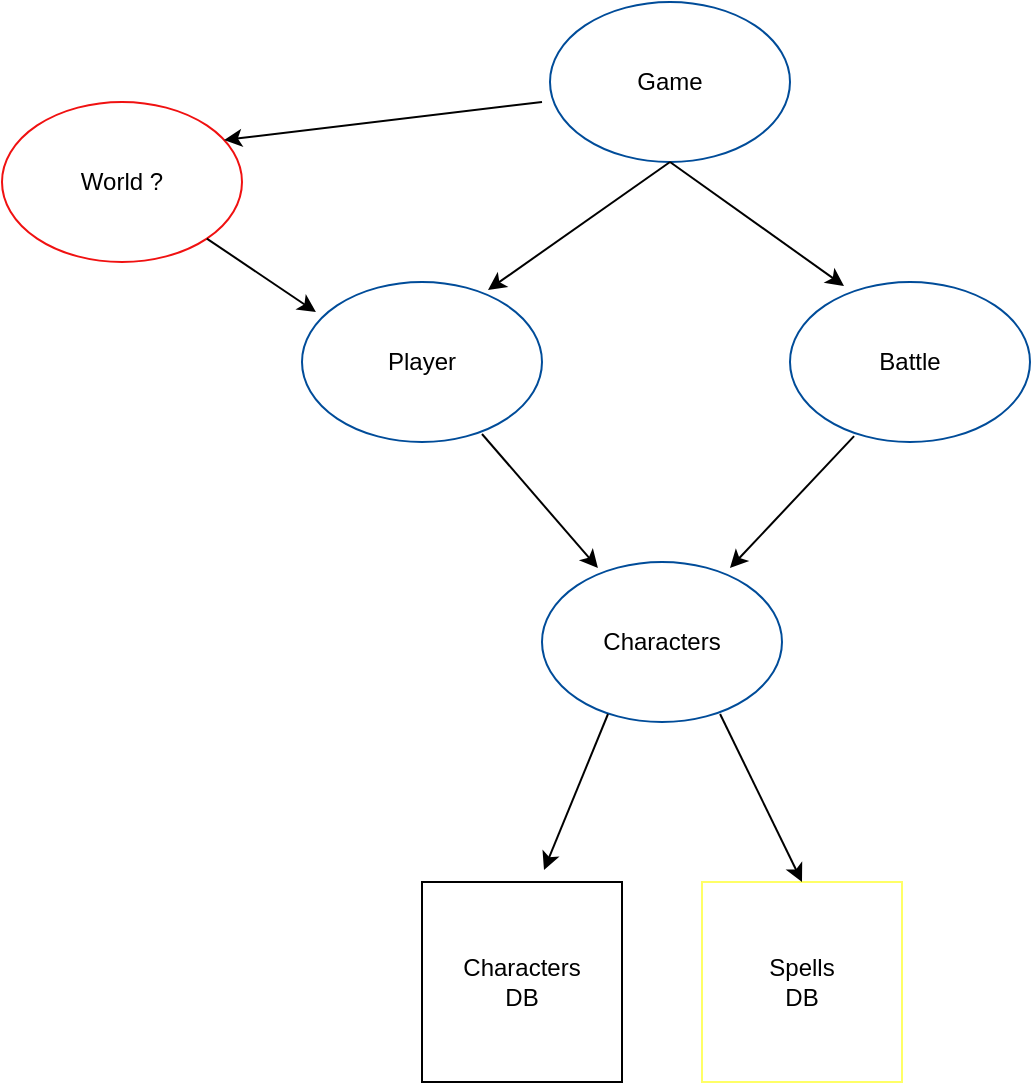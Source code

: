<mxfile version="21.3.4">
  <diagram name="Page-1" id="i8VYGbzjDTvlDY2MOO7E">
    <mxGraphModel dx="1434" dy="754" grid="1" gridSize="10" guides="1" tooltips="1" connect="1" arrows="1" fold="1" page="1" pageScale="1" pageWidth="827" pageHeight="1169" math="0" shadow="0">
      <root>
        <mxCell id="0" />
        <mxCell id="1" parent="0" />
        <mxCell id="6VzcK8M6HeqveQFIyyPi-1" value="Game" style="ellipse;whiteSpace=wrap;html=1;strokeColor=#004C99;" vertex="1" parent="1">
          <mxGeometry x="354" y="70" width="120" height="80" as="geometry" />
        </mxCell>
        <mxCell id="6VzcK8M6HeqveQFIyyPi-2" value="Player" style="ellipse;whiteSpace=wrap;html=1;strokeColor=#004C99;" vertex="1" parent="1">
          <mxGeometry x="230" y="210" width="120" height="80" as="geometry" />
        </mxCell>
        <mxCell id="6VzcK8M6HeqveQFIyyPi-3" value="Battle" style="ellipse;whiteSpace=wrap;html=1;strokeColor=#004C99;" vertex="1" parent="1">
          <mxGeometry x="474" y="210" width="120" height="80" as="geometry" />
        </mxCell>
        <mxCell id="6VzcK8M6HeqveQFIyyPi-4" value="World ?" style="ellipse;whiteSpace=wrap;html=1;strokeColor=#F01111;" vertex="1" parent="1">
          <mxGeometry x="80" y="120" width="120" height="80" as="geometry" />
        </mxCell>
        <mxCell id="6VzcK8M6HeqveQFIyyPi-5" value="Characters" style="ellipse;whiteSpace=wrap;html=1;strokeColor=#004C99;" vertex="1" parent="1">
          <mxGeometry x="350" y="350" width="120" height="80" as="geometry" />
        </mxCell>
        <mxCell id="6VzcK8M6HeqveQFIyyPi-6" value="" style="endArrow=classic;html=1;rounded=0;exitX=0.5;exitY=1;exitDx=0;exitDy=0;entryX=0.775;entryY=0.05;entryDx=0;entryDy=0;entryPerimeter=0;" edge="1" parent="1" source="6VzcK8M6HeqveQFIyyPi-1" target="6VzcK8M6HeqveQFIyyPi-2">
          <mxGeometry width="50" height="50" relative="1" as="geometry">
            <mxPoint x="364" y="280" as="sourcePoint" />
            <mxPoint x="414" y="230" as="targetPoint" />
          </mxGeometry>
        </mxCell>
        <mxCell id="6VzcK8M6HeqveQFIyyPi-7" value="" style="endArrow=classic;html=1;rounded=0;entryX=0.225;entryY=0.025;entryDx=0;entryDy=0;entryPerimeter=0;exitX=0.5;exitY=1;exitDx=0;exitDy=0;" edge="1" parent="1" source="6VzcK8M6HeqveQFIyyPi-1" target="6VzcK8M6HeqveQFIyyPi-3">
          <mxGeometry width="50" height="50" relative="1" as="geometry">
            <mxPoint x="390" y="410" as="sourcePoint" />
            <mxPoint x="440" y="360" as="targetPoint" />
          </mxGeometry>
        </mxCell>
        <mxCell id="6VzcK8M6HeqveQFIyyPi-8" value="" style="endArrow=classic;html=1;rounded=0;entryX=0.925;entryY=0.238;entryDx=0;entryDy=0;entryPerimeter=0;" edge="1" parent="1" target="6VzcK8M6HeqveQFIyyPi-4">
          <mxGeometry width="50" height="50" relative="1" as="geometry">
            <mxPoint x="350" y="120" as="sourcePoint" />
            <mxPoint x="440" y="360" as="targetPoint" />
          </mxGeometry>
        </mxCell>
        <mxCell id="6VzcK8M6HeqveQFIyyPi-9" value="" style="endArrow=classic;html=1;rounded=0;entryX=0.233;entryY=0.038;entryDx=0;entryDy=0;entryPerimeter=0;exitX=0.75;exitY=0.95;exitDx=0;exitDy=0;exitPerimeter=0;" edge="1" parent="1" source="6VzcK8M6HeqveQFIyyPi-2" target="6VzcK8M6HeqveQFIyyPi-5">
          <mxGeometry width="50" height="50" relative="1" as="geometry">
            <mxPoint x="390" y="410" as="sourcePoint" />
            <mxPoint x="440" y="360" as="targetPoint" />
          </mxGeometry>
        </mxCell>
        <mxCell id="6VzcK8M6HeqveQFIyyPi-10" value="" style="endArrow=classic;html=1;rounded=0;exitX=0.267;exitY=0.963;exitDx=0;exitDy=0;exitPerimeter=0;entryX=0.783;entryY=0.038;entryDx=0;entryDy=0;entryPerimeter=0;" edge="1" parent="1" source="6VzcK8M6HeqveQFIyyPi-3" target="6VzcK8M6HeqveQFIyyPi-5">
          <mxGeometry width="50" height="50" relative="1" as="geometry">
            <mxPoint x="390" y="410" as="sourcePoint" />
            <mxPoint x="450" y="350" as="targetPoint" />
          </mxGeometry>
        </mxCell>
        <mxCell id="6VzcK8M6HeqveQFIyyPi-11" value="" style="endArrow=classic;html=1;rounded=0;entryX=0.058;entryY=0.188;entryDx=0;entryDy=0;entryPerimeter=0;exitX=1;exitY=1;exitDx=0;exitDy=0;" edge="1" parent="1" source="6VzcK8M6HeqveQFIyyPi-4" target="6VzcK8M6HeqveQFIyyPi-2">
          <mxGeometry width="50" height="50" relative="1" as="geometry">
            <mxPoint x="390" y="410" as="sourcePoint" />
            <mxPoint x="440" y="360" as="targetPoint" />
          </mxGeometry>
        </mxCell>
        <mxCell id="6VzcK8M6HeqveQFIyyPi-12" value="&lt;div&gt;Spells&lt;/div&gt;&lt;div&gt;DB&lt;br&gt;&lt;/div&gt;" style="whiteSpace=wrap;html=1;aspect=fixed;strokeColor=#FFFF66;" vertex="1" parent="1">
          <mxGeometry x="430" y="510" width="100" height="100" as="geometry" />
        </mxCell>
        <mxCell id="6VzcK8M6HeqveQFIyyPi-13" value="" style="endArrow=classic;html=1;rounded=0;entryX=0.5;entryY=0;entryDx=0;entryDy=0;exitX=0.742;exitY=0.95;exitDx=0;exitDy=0;exitPerimeter=0;" edge="1" parent="1" source="6VzcK8M6HeqveQFIyyPi-5" target="6VzcK8M6HeqveQFIyyPi-12">
          <mxGeometry width="50" height="50" relative="1" as="geometry">
            <mxPoint x="390" y="410" as="sourcePoint" />
            <mxPoint x="440" y="360" as="targetPoint" />
          </mxGeometry>
        </mxCell>
        <mxCell id="6VzcK8M6HeqveQFIyyPi-16" value="&lt;div&gt;Characters &lt;br&gt;&lt;/div&gt;&lt;div&gt;DB&lt;br&gt;&lt;/div&gt;" style="whiteSpace=wrap;html=1;aspect=fixed;" vertex="1" parent="1">
          <mxGeometry x="290" y="510" width="100" height="100" as="geometry" />
        </mxCell>
        <mxCell id="6VzcK8M6HeqveQFIyyPi-17" value="" style="endArrow=classic;html=1;rounded=0;entryX=0.61;entryY=-0.06;entryDx=0;entryDy=0;entryPerimeter=0;exitX=0.275;exitY=0.95;exitDx=0;exitDy=0;exitPerimeter=0;" edge="1" parent="1" source="6VzcK8M6HeqveQFIyyPi-5" target="6VzcK8M6HeqveQFIyyPi-16">
          <mxGeometry width="50" height="50" relative="1" as="geometry">
            <mxPoint x="390" y="350" as="sourcePoint" />
            <mxPoint x="440" y="300" as="targetPoint" />
          </mxGeometry>
        </mxCell>
      </root>
    </mxGraphModel>
  </diagram>
</mxfile>
